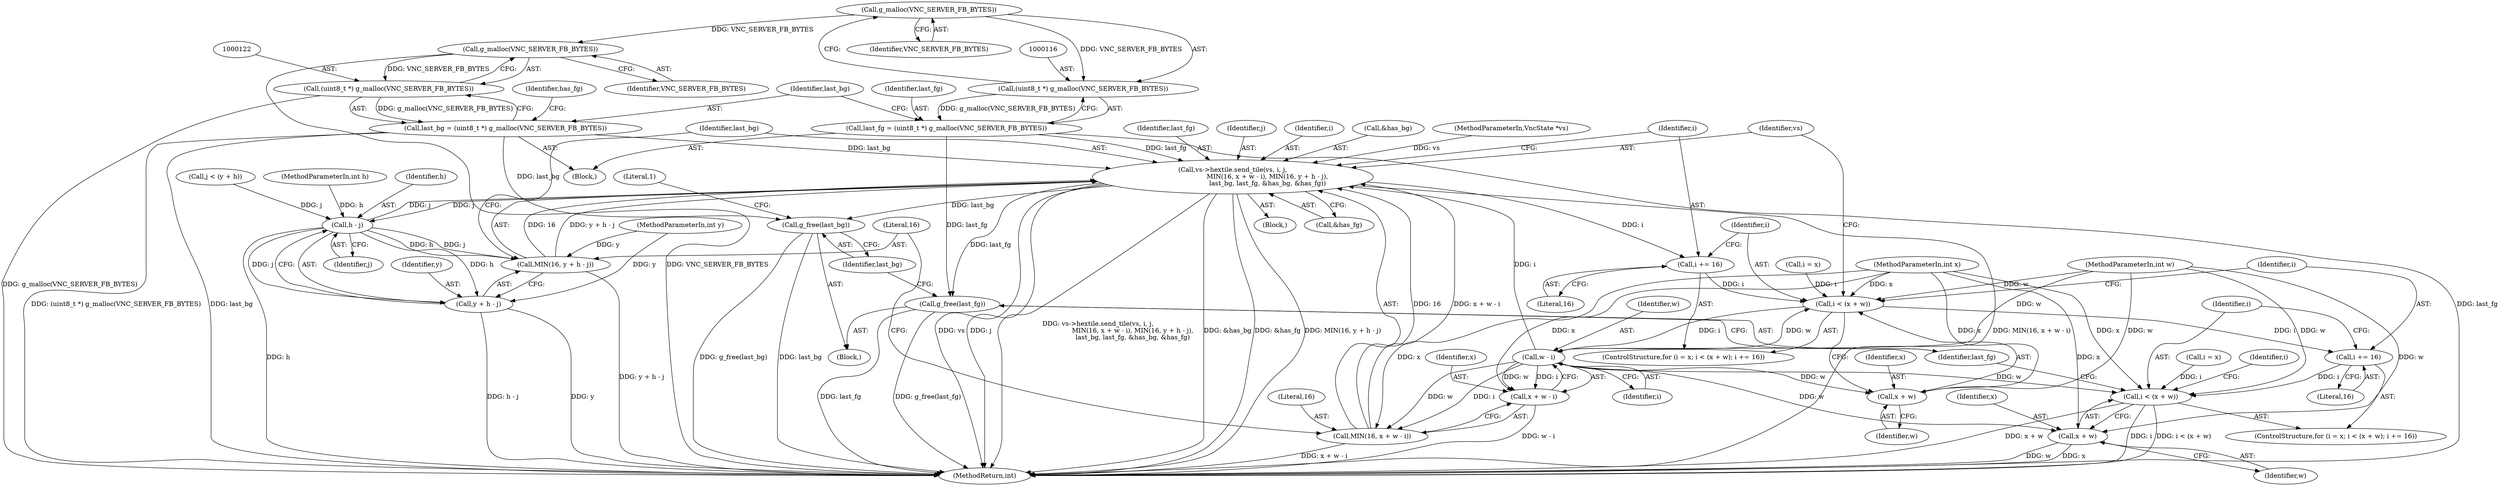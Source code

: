 digraph "0_qemu_9f64916da20eea67121d544698676295bbb105a7@API" {
"1000117" [label="(Call,g_malloc(VNC_SERVER_FB_BYTES))"];
"1000115" [label="(Call,(uint8_t *) g_malloc(VNC_SERVER_FB_BYTES))"];
"1000113" [label="(Call,last_fg = (uint8_t *) g_malloc(VNC_SERVER_FB_BYTES))"];
"1000169" [label="(Call,vs->hextile.send_tile(vs, i, j,\n                                  MIN(16, x + w - i), MIN(16, y + h - j),\n                                  last_bg, last_fg, &has_bg, &has_fg))"];
"1000165" [label="(Call,i += 16)"];
"1000160" [label="(Call,i < (x + w))"];
"1000152" [label="(Call,i += 16)"];
"1000147" [label="(Call,i < (x + w))"];
"1000177" [label="(Call,w - i)"];
"1000149" [label="(Call,x + w)"];
"1000162" [label="(Call,x + w)"];
"1000173" [label="(Call,MIN(16, x + w - i))"];
"1000175" [label="(Call,x + w - i)"];
"1000184" [label="(Call,h - j)"];
"1000180" [label="(Call,MIN(16, y + h - j))"];
"1000182" [label="(Call,y + h - j)"];
"1000193" [label="(Call,g_free(last_fg))"];
"1000195" [label="(Call,g_free(last_bg))"];
"1000123" [label="(Call,g_malloc(VNC_SERVER_FB_BYTES))"];
"1000121" [label="(Call,(uint8_t *) g_malloc(VNC_SERVER_FB_BYTES))"];
"1000119" [label="(Call,last_bg = (uint8_t *) g_malloc(VNC_SERVER_FB_BYTES))"];
"1000173" [label="(Call,MIN(16, x + w - i))"];
"1000143" [label="(ControlStructure,for (i = x; i < (x + w); i += 16))"];
"1000161" [label="(Identifier,i)"];
"1000124" [label="(Identifier,VNC_SERVER_FB_BYTES)"];
"1000177" [label="(Call,w - i)"];
"1000194" [label="(Identifier,last_fg)"];
"1000156" [label="(ControlStructure,for (i = x; i < (x + w); i += 16))"];
"1000114" [label="(Identifier,last_fg)"];
"1000168" [label="(Block,)"];
"1000150" [label="(Identifier,x)"];
"1000186" [label="(Identifier,j)"];
"1000118" [label="(Identifier,VNC_SERVER_FB_BYTES)"];
"1000123" [label="(Call,g_malloc(VNC_SERVER_FB_BYTES))"];
"1000184" [label="(Call,h - j)"];
"1000134" [label="(Call,j < (y + h))"];
"1000195" [label="(Call,g_free(last_bg))"];
"1000152" [label="(Call,i += 16)"];
"1000166" [label="(Identifier,i)"];
"1000115" [label="(Call,(uint8_t *) g_malloc(VNC_SERVER_FB_BYTES))"];
"1000119" [label="(Call,last_bg = (uint8_t *) g_malloc(VNC_SERVER_FB_BYTES))"];
"1000164" [label="(Identifier,w)"];
"1000174" [label="(Literal,16)"];
"1000182" [label="(Call,y + h - j)"];
"1000191" [label="(Call,&has_fg)"];
"1000120" [label="(Identifier,last_bg)"];
"1000142" [label="(Block,)"];
"1000105" [label="(MethodParameterIn,int h)"];
"1000162" [label="(Call,x + w)"];
"1000187" [label="(Identifier,last_bg)"];
"1000266" [label="(MethodReturn,int)"];
"1000198" [label="(Literal,1)"];
"1000171" [label="(Identifier,i)"];
"1000157" [label="(Call,i = x)"];
"1000183" [label="(Identifier,y)"];
"1000178" [label="(Identifier,w)"];
"1000144" [label="(Call,i = x)"];
"1000126" [label="(Identifier,has_fg)"];
"1000117" [label="(Call,g_malloc(VNC_SERVER_FB_BYTES))"];
"1000189" [label="(Call,&has_bg)"];
"1000176" [label="(Identifier,x)"];
"1000170" [label="(Identifier,vs)"];
"1000103" [label="(MethodParameterIn,int y)"];
"1000106" [label="(Block,)"];
"1000121" [label="(Call,(uint8_t *) g_malloc(VNC_SERVER_FB_BYTES))"];
"1000101" [label="(MethodParameterIn,VncState *vs)"];
"1000158" [label="(Identifier,i)"];
"1000175" [label="(Call,x + w - i)"];
"1000196" [label="(Identifier,last_bg)"];
"1000148" [label="(Identifier,i)"];
"1000180" [label="(Call,MIN(16, y + h - j))"];
"1000102" [label="(MethodParameterIn,int x)"];
"1000113" [label="(Call,last_fg = (uint8_t *) g_malloc(VNC_SERVER_FB_BYTES))"];
"1000153" [label="(Identifier,i)"];
"1000149" [label="(Call,x + w)"];
"1000163" [label="(Identifier,x)"];
"1000154" [label="(Literal,16)"];
"1000188" [label="(Identifier,last_fg)"];
"1000172" [label="(Identifier,j)"];
"1000160" [label="(Call,i < (x + w))"];
"1000147" [label="(Call,i < (x + w))"];
"1000179" [label="(Identifier,i)"];
"1000193" [label="(Call,g_free(last_fg))"];
"1000181" [label="(Literal,16)"];
"1000167" [label="(Literal,16)"];
"1000104" [label="(MethodParameterIn,int w)"];
"1000185" [label="(Identifier,h)"];
"1000151" [label="(Identifier,w)"];
"1000169" [label="(Call,vs->hextile.send_tile(vs, i, j,\n                                  MIN(16, x + w - i), MIN(16, y + h - j),\n                                  last_bg, last_fg, &has_bg, &has_fg))"];
"1000165" [label="(Call,i += 16)"];
"1000117" -> "1000115"  [label="AST: "];
"1000117" -> "1000118"  [label="CFG: "];
"1000118" -> "1000117"  [label="AST: "];
"1000115" -> "1000117"  [label="CFG: "];
"1000117" -> "1000115"  [label="DDG: VNC_SERVER_FB_BYTES"];
"1000117" -> "1000123"  [label="DDG: VNC_SERVER_FB_BYTES"];
"1000115" -> "1000113"  [label="AST: "];
"1000116" -> "1000115"  [label="AST: "];
"1000113" -> "1000115"  [label="CFG: "];
"1000115" -> "1000113"  [label="DDG: g_malloc(VNC_SERVER_FB_BYTES)"];
"1000113" -> "1000106"  [label="AST: "];
"1000114" -> "1000113"  [label="AST: "];
"1000120" -> "1000113"  [label="CFG: "];
"1000113" -> "1000266"  [label="DDG: last_fg"];
"1000113" -> "1000169"  [label="DDG: last_fg"];
"1000113" -> "1000193"  [label="DDG: last_fg"];
"1000169" -> "1000168"  [label="AST: "];
"1000169" -> "1000191"  [label="CFG: "];
"1000170" -> "1000169"  [label="AST: "];
"1000171" -> "1000169"  [label="AST: "];
"1000172" -> "1000169"  [label="AST: "];
"1000173" -> "1000169"  [label="AST: "];
"1000180" -> "1000169"  [label="AST: "];
"1000187" -> "1000169"  [label="AST: "];
"1000188" -> "1000169"  [label="AST: "];
"1000189" -> "1000169"  [label="AST: "];
"1000191" -> "1000169"  [label="AST: "];
"1000166" -> "1000169"  [label="CFG: "];
"1000169" -> "1000266"  [label="DDG: j"];
"1000169" -> "1000266"  [label="DDG: vs->hextile.send_tile(vs, i, j,\n                                  MIN(16, x + w - i), MIN(16, y + h - j),\n                                  last_bg, last_fg, &has_bg, &has_fg)"];
"1000169" -> "1000266"  [label="DDG: &has_bg"];
"1000169" -> "1000266"  [label="DDG: &has_fg"];
"1000169" -> "1000266"  [label="DDG: MIN(16, y + h - j)"];
"1000169" -> "1000266"  [label="DDG: MIN(16, x + w - i)"];
"1000169" -> "1000266"  [label="DDG: vs"];
"1000169" -> "1000165"  [label="DDG: i"];
"1000101" -> "1000169"  [label="DDG: vs"];
"1000177" -> "1000169"  [label="DDG: i"];
"1000184" -> "1000169"  [label="DDG: j"];
"1000173" -> "1000169"  [label="DDG: 16"];
"1000173" -> "1000169"  [label="DDG: x + w - i"];
"1000180" -> "1000169"  [label="DDG: 16"];
"1000180" -> "1000169"  [label="DDG: y + h - j"];
"1000169" -> "1000184"  [label="DDG: j"];
"1000119" -> "1000169"  [label="DDG: last_bg"];
"1000169" -> "1000193"  [label="DDG: last_fg"];
"1000169" -> "1000195"  [label="DDG: last_bg"];
"1000165" -> "1000156"  [label="AST: "];
"1000165" -> "1000167"  [label="CFG: "];
"1000166" -> "1000165"  [label="AST: "];
"1000167" -> "1000165"  [label="AST: "];
"1000161" -> "1000165"  [label="CFG: "];
"1000165" -> "1000160"  [label="DDG: i"];
"1000160" -> "1000156"  [label="AST: "];
"1000160" -> "1000162"  [label="CFG: "];
"1000161" -> "1000160"  [label="AST: "];
"1000162" -> "1000160"  [label="AST: "];
"1000170" -> "1000160"  [label="CFG: "];
"1000153" -> "1000160"  [label="CFG: "];
"1000160" -> "1000152"  [label="DDG: i"];
"1000157" -> "1000160"  [label="DDG: i"];
"1000102" -> "1000160"  [label="DDG: x"];
"1000177" -> "1000160"  [label="DDG: w"];
"1000104" -> "1000160"  [label="DDG: w"];
"1000160" -> "1000177"  [label="DDG: i"];
"1000152" -> "1000143"  [label="AST: "];
"1000152" -> "1000154"  [label="CFG: "];
"1000153" -> "1000152"  [label="AST: "];
"1000154" -> "1000152"  [label="AST: "];
"1000148" -> "1000152"  [label="CFG: "];
"1000152" -> "1000147"  [label="DDG: i"];
"1000147" -> "1000143"  [label="AST: "];
"1000147" -> "1000149"  [label="CFG: "];
"1000148" -> "1000147"  [label="AST: "];
"1000149" -> "1000147"  [label="AST: "];
"1000158" -> "1000147"  [label="CFG: "];
"1000194" -> "1000147"  [label="CFG: "];
"1000147" -> "1000266"  [label="DDG: x + w"];
"1000147" -> "1000266"  [label="DDG: i"];
"1000147" -> "1000266"  [label="DDG: i < (x + w)"];
"1000144" -> "1000147"  [label="DDG: i"];
"1000102" -> "1000147"  [label="DDG: x"];
"1000104" -> "1000147"  [label="DDG: w"];
"1000177" -> "1000147"  [label="DDG: w"];
"1000177" -> "1000175"  [label="AST: "];
"1000177" -> "1000179"  [label="CFG: "];
"1000178" -> "1000177"  [label="AST: "];
"1000179" -> "1000177"  [label="AST: "];
"1000175" -> "1000177"  [label="CFG: "];
"1000177" -> "1000149"  [label="DDG: w"];
"1000177" -> "1000162"  [label="DDG: w"];
"1000177" -> "1000173"  [label="DDG: w"];
"1000177" -> "1000173"  [label="DDG: i"];
"1000177" -> "1000175"  [label="DDG: w"];
"1000177" -> "1000175"  [label="DDG: i"];
"1000104" -> "1000177"  [label="DDG: w"];
"1000149" -> "1000151"  [label="CFG: "];
"1000150" -> "1000149"  [label="AST: "];
"1000151" -> "1000149"  [label="AST: "];
"1000149" -> "1000266"  [label="DDG: w"];
"1000149" -> "1000266"  [label="DDG: x"];
"1000102" -> "1000149"  [label="DDG: x"];
"1000104" -> "1000149"  [label="DDG: w"];
"1000162" -> "1000164"  [label="CFG: "];
"1000163" -> "1000162"  [label="AST: "];
"1000164" -> "1000162"  [label="AST: "];
"1000102" -> "1000162"  [label="DDG: x"];
"1000104" -> "1000162"  [label="DDG: w"];
"1000173" -> "1000175"  [label="CFG: "];
"1000174" -> "1000173"  [label="AST: "];
"1000175" -> "1000173"  [label="AST: "];
"1000181" -> "1000173"  [label="CFG: "];
"1000173" -> "1000266"  [label="DDG: x + w - i"];
"1000102" -> "1000173"  [label="DDG: x"];
"1000176" -> "1000175"  [label="AST: "];
"1000175" -> "1000266"  [label="DDG: w - i"];
"1000102" -> "1000175"  [label="DDG: x"];
"1000184" -> "1000182"  [label="AST: "];
"1000184" -> "1000186"  [label="CFG: "];
"1000185" -> "1000184"  [label="AST: "];
"1000186" -> "1000184"  [label="AST: "];
"1000182" -> "1000184"  [label="CFG: "];
"1000184" -> "1000266"  [label="DDG: h"];
"1000184" -> "1000180"  [label="DDG: h"];
"1000184" -> "1000180"  [label="DDG: j"];
"1000184" -> "1000182"  [label="DDG: h"];
"1000184" -> "1000182"  [label="DDG: j"];
"1000105" -> "1000184"  [label="DDG: h"];
"1000134" -> "1000184"  [label="DDG: j"];
"1000180" -> "1000182"  [label="CFG: "];
"1000181" -> "1000180"  [label="AST: "];
"1000182" -> "1000180"  [label="AST: "];
"1000187" -> "1000180"  [label="CFG: "];
"1000180" -> "1000266"  [label="DDG: y + h - j"];
"1000103" -> "1000180"  [label="DDG: y"];
"1000183" -> "1000182"  [label="AST: "];
"1000182" -> "1000266"  [label="DDG: h - j"];
"1000182" -> "1000266"  [label="DDG: y"];
"1000103" -> "1000182"  [label="DDG: y"];
"1000193" -> "1000142"  [label="AST: "];
"1000193" -> "1000194"  [label="CFG: "];
"1000194" -> "1000193"  [label="AST: "];
"1000196" -> "1000193"  [label="CFG: "];
"1000193" -> "1000266"  [label="DDG: last_fg"];
"1000193" -> "1000266"  [label="DDG: g_free(last_fg)"];
"1000195" -> "1000142"  [label="AST: "];
"1000195" -> "1000196"  [label="CFG: "];
"1000196" -> "1000195"  [label="AST: "];
"1000198" -> "1000195"  [label="CFG: "];
"1000195" -> "1000266"  [label="DDG: g_free(last_bg)"];
"1000195" -> "1000266"  [label="DDG: last_bg"];
"1000119" -> "1000195"  [label="DDG: last_bg"];
"1000123" -> "1000121"  [label="AST: "];
"1000123" -> "1000124"  [label="CFG: "];
"1000124" -> "1000123"  [label="AST: "];
"1000121" -> "1000123"  [label="CFG: "];
"1000123" -> "1000266"  [label="DDG: VNC_SERVER_FB_BYTES"];
"1000123" -> "1000121"  [label="DDG: VNC_SERVER_FB_BYTES"];
"1000121" -> "1000119"  [label="AST: "];
"1000122" -> "1000121"  [label="AST: "];
"1000119" -> "1000121"  [label="CFG: "];
"1000121" -> "1000266"  [label="DDG: g_malloc(VNC_SERVER_FB_BYTES)"];
"1000121" -> "1000119"  [label="DDG: g_malloc(VNC_SERVER_FB_BYTES)"];
"1000119" -> "1000106"  [label="AST: "];
"1000120" -> "1000119"  [label="AST: "];
"1000126" -> "1000119"  [label="CFG: "];
"1000119" -> "1000266"  [label="DDG: (uint8_t *) g_malloc(VNC_SERVER_FB_BYTES)"];
"1000119" -> "1000266"  [label="DDG: last_bg"];
}
